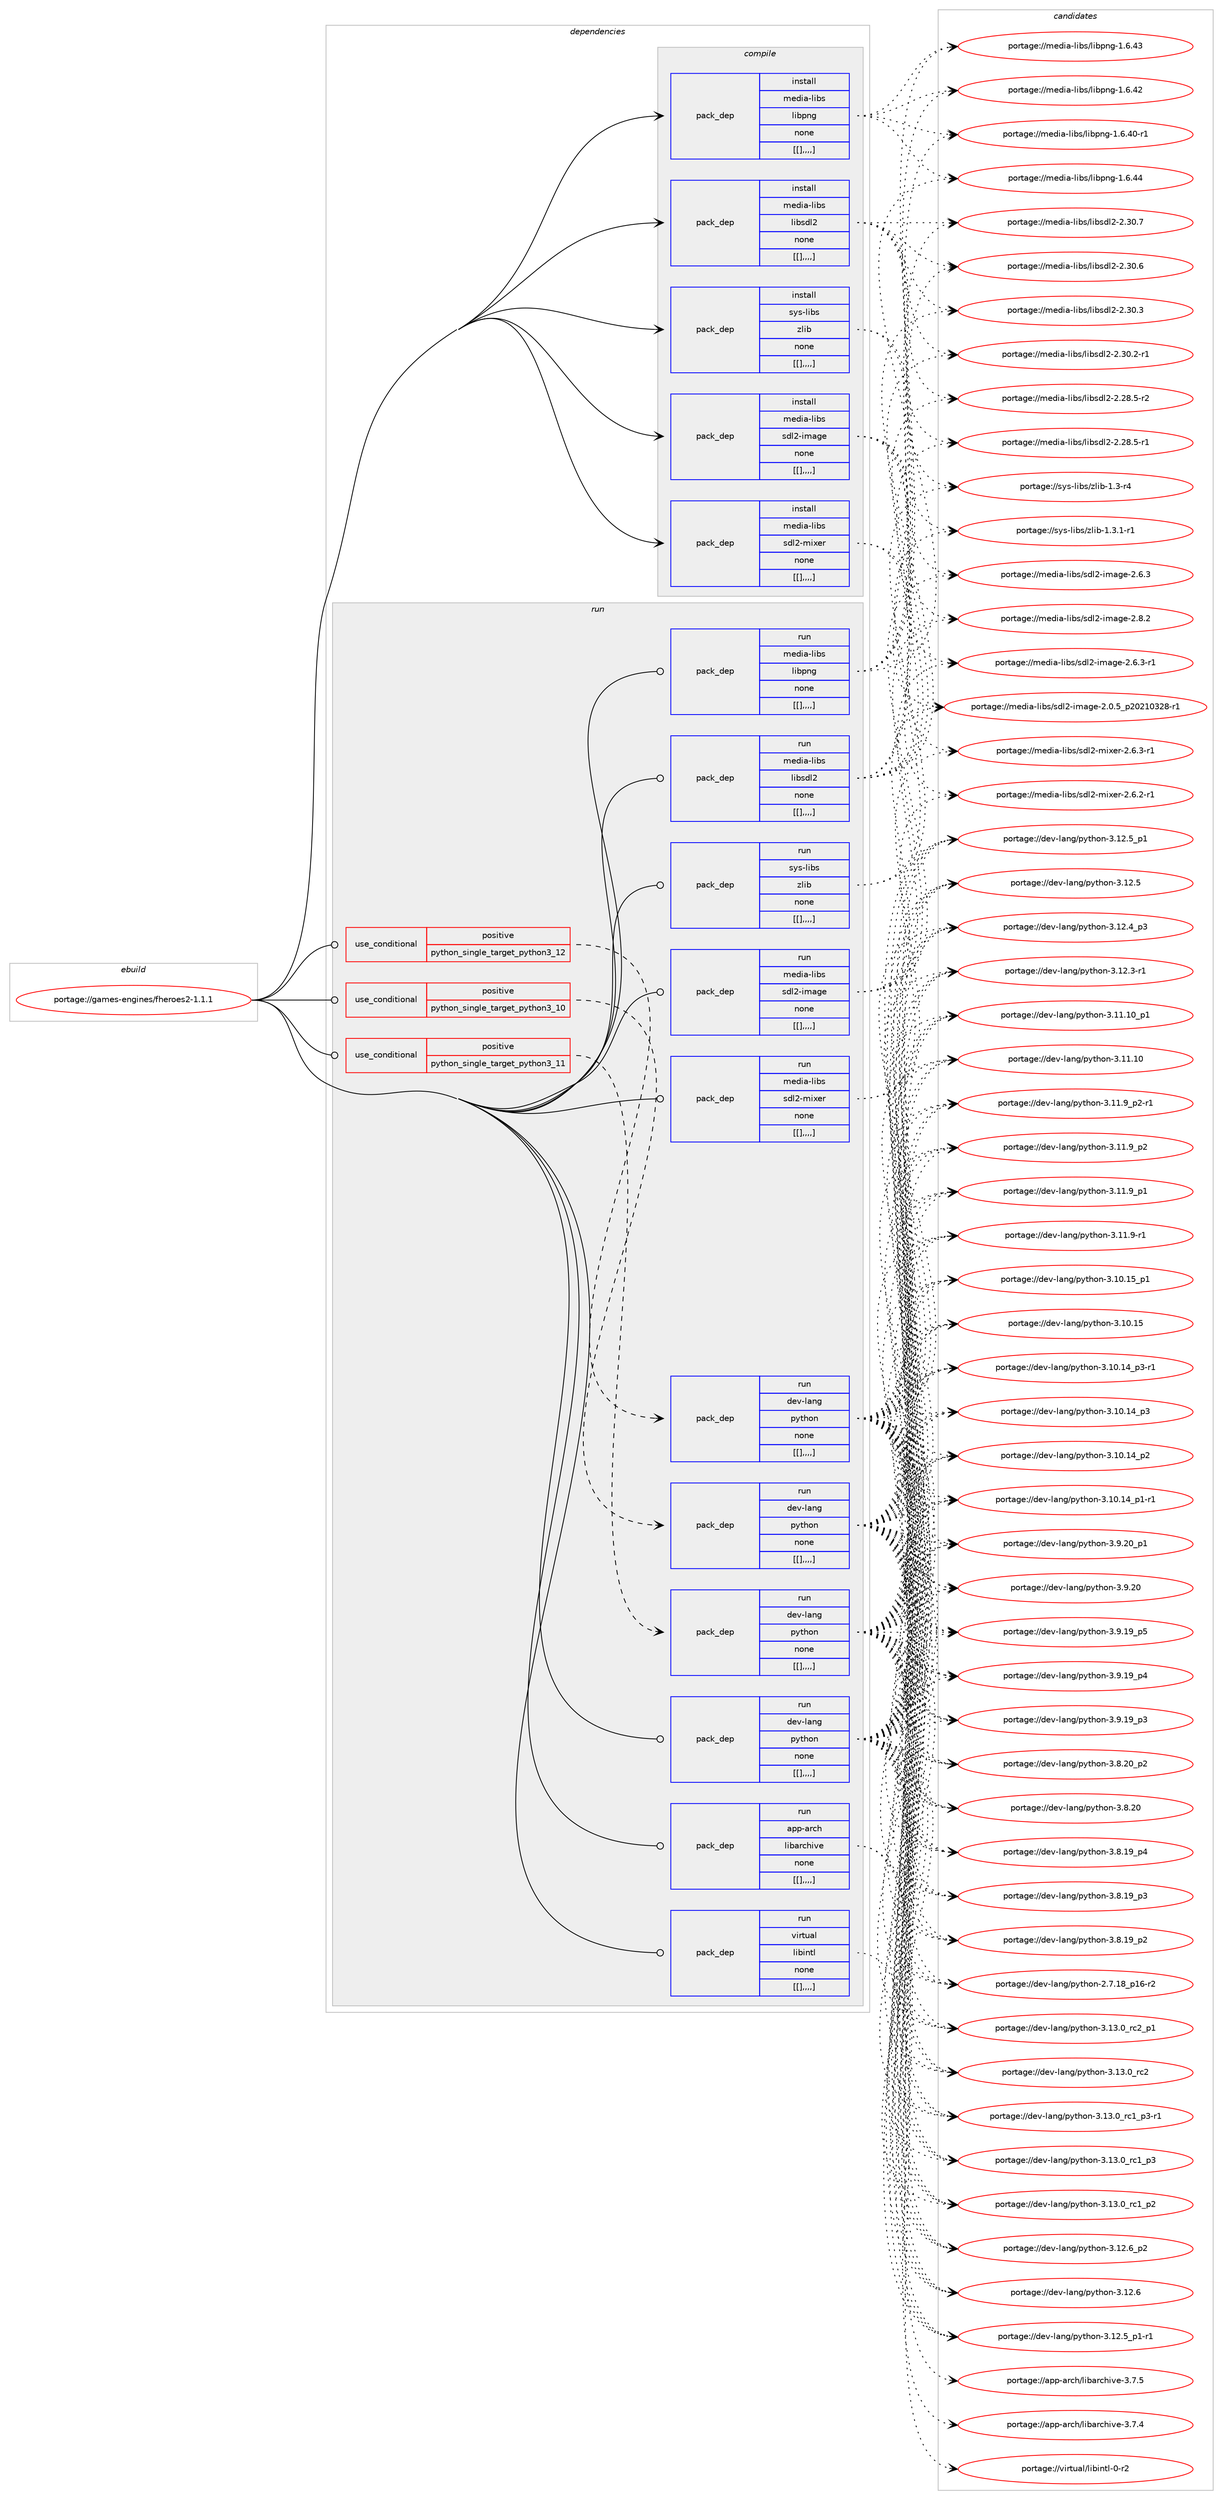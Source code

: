 digraph prolog {

# *************
# Graph options
# *************

newrank=true;
concentrate=true;
compound=true;
graph [rankdir=LR,fontname=Helvetica,fontsize=10,ranksep=1.5];#, ranksep=2.5, nodesep=0.2];
edge  [arrowhead=vee];
node  [fontname=Helvetica,fontsize=10];

# **********
# The ebuild
# **********

subgraph cluster_leftcol {
color=gray;
label=<<i>ebuild</i>>;
id [label="portage://games-engines/fheroes2-1.1.1", color=red, width=4, href="../games-engines/fheroes2-1.1.1.svg"];
}

# ****************
# The dependencies
# ****************

subgraph cluster_midcol {
color=gray;
label=<<i>dependencies</i>>;
subgraph cluster_compile {
fillcolor="#eeeeee";
style=filled;
label=<<i>compile</i>>;
subgraph pack165795 {
dependency233403 [label=<<TABLE BORDER="0" CELLBORDER="1" CELLSPACING="0" CELLPADDING="4" WIDTH="220"><TR><TD ROWSPAN="6" CELLPADDING="30">pack_dep</TD></TR><TR><TD WIDTH="110">install</TD></TR><TR><TD>media-libs</TD></TR><TR><TD>libpng</TD></TR><TR><TD>none</TD></TR><TR><TD>[[],,,,]</TD></TR></TABLE>>, shape=none, color=blue];
}
id:e -> dependency233403:w [weight=20,style="solid",arrowhead="vee"];
subgraph pack165796 {
dependency233404 [label=<<TABLE BORDER="0" CELLBORDER="1" CELLSPACING="0" CELLPADDING="4" WIDTH="220"><TR><TD ROWSPAN="6" CELLPADDING="30">pack_dep</TD></TR><TR><TD WIDTH="110">install</TD></TR><TR><TD>media-libs</TD></TR><TR><TD>libsdl2</TD></TR><TR><TD>none</TD></TR><TR><TD>[[],,,,]</TD></TR></TABLE>>, shape=none, color=blue];
}
id:e -> dependency233404:w [weight=20,style="solid",arrowhead="vee"];
subgraph pack165797 {
dependency233405 [label=<<TABLE BORDER="0" CELLBORDER="1" CELLSPACING="0" CELLPADDING="4" WIDTH="220"><TR><TD ROWSPAN="6" CELLPADDING="30">pack_dep</TD></TR><TR><TD WIDTH="110">install</TD></TR><TR><TD>media-libs</TD></TR><TR><TD>sdl2-image</TD></TR><TR><TD>none</TD></TR><TR><TD>[[],,,,]</TD></TR></TABLE>>, shape=none, color=blue];
}
id:e -> dependency233405:w [weight=20,style="solid",arrowhead="vee"];
subgraph pack165798 {
dependency233406 [label=<<TABLE BORDER="0" CELLBORDER="1" CELLSPACING="0" CELLPADDING="4" WIDTH="220"><TR><TD ROWSPAN="6" CELLPADDING="30">pack_dep</TD></TR><TR><TD WIDTH="110">install</TD></TR><TR><TD>media-libs</TD></TR><TR><TD>sdl2-mixer</TD></TR><TR><TD>none</TD></TR><TR><TD>[[],,,,]</TD></TR></TABLE>>, shape=none, color=blue];
}
id:e -> dependency233406:w [weight=20,style="solid",arrowhead="vee"];
subgraph pack165799 {
dependency233407 [label=<<TABLE BORDER="0" CELLBORDER="1" CELLSPACING="0" CELLPADDING="4" WIDTH="220"><TR><TD ROWSPAN="6" CELLPADDING="30">pack_dep</TD></TR><TR><TD WIDTH="110">install</TD></TR><TR><TD>sys-libs</TD></TR><TR><TD>zlib</TD></TR><TR><TD>none</TD></TR><TR><TD>[[],,,,]</TD></TR></TABLE>>, shape=none, color=blue];
}
id:e -> dependency233407:w [weight=20,style="solid",arrowhead="vee"];
}
subgraph cluster_compileandrun {
fillcolor="#eeeeee";
style=filled;
label=<<i>compile and run</i>>;
}
subgraph cluster_run {
fillcolor="#eeeeee";
style=filled;
label=<<i>run</i>>;
subgraph cond66120 {
dependency233408 [label=<<TABLE BORDER="0" CELLBORDER="1" CELLSPACING="0" CELLPADDING="4"><TR><TD ROWSPAN="3" CELLPADDING="10">use_conditional</TD></TR><TR><TD>positive</TD></TR><TR><TD>python_single_target_python3_10</TD></TR></TABLE>>, shape=none, color=red];
subgraph pack165800 {
dependency233409 [label=<<TABLE BORDER="0" CELLBORDER="1" CELLSPACING="0" CELLPADDING="4" WIDTH="220"><TR><TD ROWSPAN="6" CELLPADDING="30">pack_dep</TD></TR><TR><TD WIDTH="110">run</TD></TR><TR><TD>dev-lang</TD></TR><TR><TD>python</TD></TR><TR><TD>none</TD></TR><TR><TD>[[],,,,]</TD></TR></TABLE>>, shape=none, color=blue];
}
dependency233408:e -> dependency233409:w [weight=20,style="dashed",arrowhead="vee"];
}
id:e -> dependency233408:w [weight=20,style="solid",arrowhead="odot"];
subgraph cond66121 {
dependency233410 [label=<<TABLE BORDER="0" CELLBORDER="1" CELLSPACING="0" CELLPADDING="4"><TR><TD ROWSPAN="3" CELLPADDING="10">use_conditional</TD></TR><TR><TD>positive</TD></TR><TR><TD>python_single_target_python3_11</TD></TR></TABLE>>, shape=none, color=red];
subgraph pack165801 {
dependency233411 [label=<<TABLE BORDER="0" CELLBORDER="1" CELLSPACING="0" CELLPADDING="4" WIDTH="220"><TR><TD ROWSPAN="6" CELLPADDING="30">pack_dep</TD></TR><TR><TD WIDTH="110">run</TD></TR><TR><TD>dev-lang</TD></TR><TR><TD>python</TD></TR><TR><TD>none</TD></TR><TR><TD>[[],,,,]</TD></TR></TABLE>>, shape=none, color=blue];
}
dependency233410:e -> dependency233411:w [weight=20,style="dashed",arrowhead="vee"];
}
id:e -> dependency233410:w [weight=20,style="solid",arrowhead="odot"];
subgraph cond66122 {
dependency233412 [label=<<TABLE BORDER="0" CELLBORDER="1" CELLSPACING="0" CELLPADDING="4"><TR><TD ROWSPAN="3" CELLPADDING="10">use_conditional</TD></TR><TR><TD>positive</TD></TR><TR><TD>python_single_target_python3_12</TD></TR></TABLE>>, shape=none, color=red];
subgraph pack165802 {
dependency233413 [label=<<TABLE BORDER="0" CELLBORDER="1" CELLSPACING="0" CELLPADDING="4" WIDTH="220"><TR><TD ROWSPAN="6" CELLPADDING="30">pack_dep</TD></TR><TR><TD WIDTH="110">run</TD></TR><TR><TD>dev-lang</TD></TR><TR><TD>python</TD></TR><TR><TD>none</TD></TR><TR><TD>[[],,,,]</TD></TR></TABLE>>, shape=none, color=blue];
}
dependency233412:e -> dependency233413:w [weight=20,style="dashed",arrowhead="vee"];
}
id:e -> dependency233412:w [weight=20,style="solid",arrowhead="odot"];
subgraph pack165803 {
dependency233414 [label=<<TABLE BORDER="0" CELLBORDER="1" CELLSPACING="0" CELLPADDING="4" WIDTH="220"><TR><TD ROWSPAN="6" CELLPADDING="30">pack_dep</TD></TR><TR><TD WIDTH="110">run</TD></TR><TR><TD>app-arch</TD></TR><TR><TD>libarchive</TD></TR><TR><TD>none</TD></TR><TR><TD>[[],,,,]</TD></TR></TABLE>>, shape=none, color=blue];
}
id:e -> dependency233414:w [weight=20,style="solid",arrowhead="odot"];
subgraph pack165804 {
dependency233415 [label=<<TABLE BORDER="0" CELLBORDER="1" CELLSPACING="0" CELLPADDING="4" WIDTH="220"><TR><TD ROWSPAN="6" CELLPADDING="30">pack_dep</TD></TR><TR><TD WIDTH="110">run</TD></TR><TR><TD>dev-lang</TD></TR><TR><TD>python</TD></TR><TR><TD>none</TD></TR><TR><TD>[[],,,,]</TD></TR></TABLE>>, shape=none, color=blue];
}
id:e -> dependency233415:w [weight=20,style="solid",arrowhead="odot"];
subgraph pack165805 {
dependency233416 [label=<<TABLE BORDER="0" CELLBORDER="1" CELLSPACING="0" CELLPADDING="4" WIDTH="220"><TR><TD ROWSPAN="6" CELLPADDING="30">pack_dep</TD></TR><TR><TD WIDTH="110">run</TD></TR><TR><TD>media-libs</TD></TR><TR><TD>libpng</TD></TR><TR><TD>none</TD></TR><TR><TD>[[],,,,]</TD></TR></TABLE>>, shape=none, color=blue];
}
id:e -> dependency233416:w [weight=20,style="solid",arrowhead="odot"];
subgraph pack165806 {
dependency233417 [label=<<TABLE BORDER="0" CELLBORDER="1" CELLSPACING="0" CELLPADDING="4" WIDTH="220"><TR><TD ROWSPAN="6" CELLPADDING="30">pack_dep</TD></TR><TR><TD WIDTH="110">run</TD></TR><TR><TD>media-libs</TD></TR><TR><TD>libsdl2</TD></TR><TR><TD>none</TD></TR><TR><TD>[[],,,,]</TD></TR></TABLE>>, shape=none, color=blue];
}
id:e -> dependency233417:w [weight=20,style="solid",arrowhead="odot"];
subgraph pack165807 {
dependency233418 [label=<<TABLE BORDER="0" CELLBORDER="1" CELLSPACING="0" CELLPADDING="4" WIDTH="220"><TR><TD ROWSPAN="6" CELLPADDING="30">pack_dep</TD></TR><TR><TD WIDTH="110">run</TD></TR><TR><TD>media-libs</TD></TR><TR><TD>sdl2-image</TD></TR><TR><TD>none</TD></TR><TR><TD>[[],,,,]</TD></TR></TABLE>>, shape=none, color=blue];
}
id:e -> dependency233418:w [weight=20,style="solid",arrowhead="odot"];
subgraph pack165808 {
dependency233419 [label=<<TABLE BORDER="0" CELLBORDER="1" CELLSPACING="0" CELLPADDING="4" WIDTH="220"><TR><TD ROWSPAN="6" CELLPADDING="30">pack_dep</TD></TR><TR><TD WIDTH="110">run</TD></TR><TR><TD>media-libs</TD></TR><TR><TD>sdl2-mixer</TD></TR><TR><TD>none</TD></TR><TR><TD>[[],,,,]</TD></TR></TABLE>>, shape=none, color=blue];
}
id:e -> dependency233419:w [weight=20,style="solid",arrowhead="odot"];
subgraph pack165809 {
dependency233420 [label=<<TABLE BORDER="0" CELLBORDER="1" CELLSPACING="0" CELLPADDING="4" WIDTH="220"><TR><TD ROWSPAN="6" CELLPADDING="30">pack_dep</TD></TR><TR><TD WIDTH="110">run</TD></TR><TR><TD>sys-libs</TD></TR><TR><TD>zlib</TD></TR><TR><TD>none</TD></TR><TR><TD>[[],,,,]</TD></TR></TABLE>>, shape=none, color=blue];
}
id:e -> dependency233420:w [weight=20,style="solid",arrowhead="odot"];
subgraph pack165810 {
dependency233421 [label=<<TABLE BORDER="0" CELLBORDER="1" CELLSPACING="0" CELLPADDING="4" WIDTH="220"><TR><TD ROWSPAN="6" CELLPADDING="30">pack_dep</TD></TR><TR><TD WIDTH="110">run</TD></TR><TR><TD>virtual</TD></TR><TR><TD>libintl</TD></TR><TR><TD>none</TD></TR><TR><TD>[[],,,,]</TD></TR></TABLE>>, shape=none, color=blue];
}
id:e -> dependency233421:w [weight=20,style="solid",arrowhead="odot"];
}
}

# **************
# The candidates
# **************

subgraph cluster_choices {
rank=same;
color=gray;
label=<<i>candidates</i>>;

subgraph choice165795 {
color=black;
nodesep=1;
choice109101100105974510810598115471081059811211010345494654465252 [label="portage://media-libs/libpng-1.6.44", color=red, width=4,href="../media-libs/libpng-1.6.44.svg"];
choice109101100105974510810598115471081059811211010345494654465251 [label="portage://media-libs/libpng-1.6.43", color=red, width=4,href="../media-libs/libpng-1.6.43.svg"];
choice109101100105974510810598115471081059811211010345494654465250 [label="portage://media-libs/libpng-1.6.42", color=red, width=4,href="../media-libs/libpng-1.6.42.svg"];
choice1091011001059745108105981154710810598112110103454946544652484511449 [label="portage://media-libs/libpng-1.6.40-r1", color=red, width=4,href="../media-libs/libpng-1.6.40-r1.svg"];
dependency233403:e -> choice109101100105974510810598115471081059811211010345494654465252:w [style=dotted,weight="100"];
dependency233403:e -> choice109101100105974510810598115471081059811211010345494654465251:w [style=dotted,weight="100"];
dependency233403:e -> choice109101100105974510810598115471081059811211010345494654465250:w [style=dotted,weight="100"];
dependency233403:e -> choice1091011001059745108105981154710810598112110103454946544652484511449:w [style=dotted,weight="100"];
}
subgraph choice165796 {
color=black;
nodesep=1;
choice10910110010597451081059811547108105981151001085045504651484655 [label="portage://media-libs/libsdl2-2.30.7", color=red, width=4,href="../media-libs/libsdl2-2.30.7.svg"];
choice10910110010597451081059811547108105981151001085045504651484654 [label="portage://media-libs/libsdl2-2.30.6", color=red, width=4,href="../media-libs/libsdl2-2.30.6.svg"];
choice10910110010597451081059811547108105981151001085045504651484651 [label="portage://media-libs/libsdl2-2.30.3", color=red, width=4,href="../media-libs/libsdl2-2.30.3.svg"];
choice109101100105974510810598115471081059811510010850455046514846504511449 [label="portage://media-libs/libsdl2-2.30.2-r1", color=red, width=4,href="../media-libs/libsdl2-2.30.2-r1.svg"];
choice109101100105974510810598115471081059811510010850455046505646534511450 [label="portage://media-libs/libsdl2-2.28.5-r2", color=red, width=4,href="../media-libs/libsdl2-2.28.5-r2.svg"];
choice109101100105974510810598115471081059811510010850455046505646534511449 [label="portage://media-libs/libsdl2-2.28.5-r1", color=red, width=4,href="../media-libs/libsdl2-2.28.5-r1.svg"];
dependency233404:e -> choice10910110010597451081059811547108105981151001085045504651484655:w [style=dotted,weight="100"];
dependency233404:e -> choice10910110010597451081059811547108105981151001085045504651484654:w [style=dotted,weight="100"];
dependency233404:e -> choice10910110010597451081059811547108105981151001085045504651484651:w [style=dotted,weight="100"];
dependency233404:e -> choice109101100105974510810598115471081059811510010850455046514846504511449:w [style=dotted,weight="100"];
dependency233404:e -> choice109101100105974510810598115471081059811510010850455046505646534511450:w [style=dotted,weight="100"];
dependency233404:e -> choice109101100105974510810598115471081059811510010850455046505646534511449:w [style=dotted,weight="100"];
}
subgraph choice165797 {
color=black;
nodesep=1;
choice10910110010597451081059811547115100108504510510997103101455046564650 [label="portage://media-libs/sdl2-image-2.8.2", color=red, width=4,href="../media-libs/sdl2-image-2.8.2.svg"];
choice109101100105974510810598115471151001085045105109971031014550465446514511449 [label="portage://media-libs/sdl2-image-2.6.3-r1", color=red, width=4,href="../media-libs/sdl2-image-2.6.3-r1.svg"];
choice10910110010597451081059811547115100108504510510997103101455046544651 [label="portage://media-libs/sdl2-image-2.6.3", color=red, width=4,href="../media-libs/sdl2-image-2.6.3.svg"];
choice109101100105974510810598115471151001085045105109971031014550464846539511250485049485150564511449 [label="portage://media-libs/sdl2-image-2.0.5_p20210328-r1", color=red, width=4,href="../media-libs/sdl2-image-2.0.5_p20210328-r1.svg"];
dependency233405:e -> choice10910110010597451081059811547115100108504510510997103101455046564650:w [style=dotted,weight="100"];
dependency233405:e -> choice109101100105974510810598115471151001085045105109971031014550465446514511449:w [style=dotted,weight="100"];
dependency233405:e -> choice10910110010597451081059811547115100108504510510997103101455046544651:w [style=dotted,weight="100"];
dependency233405:e -> choice109101100105974510810598115471151001085045105109971031014550464846539511250485049485150564511449:w [style=dotted,weight="100"];
}
subgraph choice165798 {
color=black;
nodesep=1;
choice1091011001059745108105981154711510010850451091051201011144550465446514511449 [label="portage://media-libs/sdl2-mixer-2.6.3-r1", color=red, width=4,href="../media-libs/sdl2-mixer-2.6.3-r1.svg"];
choice1091011001059745108105981154711510010850451091051201011144550465446504511449 [label="portage://media-libs/sdl2-mixer-2.6.2-r1", color=red, width=4,href="../media-libs/sdl2-mixer-2.6.2-r1.svg"];
dependency233406:e -> choice1091011001059745108105981154711510010850451091051201011144550465446514511449:w [style=dotted,weight="100"];
dependency233406:e -> choice1091011001059745108105981154711510010850451091051201011144550465446504511449:w [style=dotted,weight="100"];
}
subgraph choice165799 {
color=black;
nodesep=1;
choice115121115451081059811547122108105984549465146494511449 [label="portage://sys-libs/zlib-1.3.1-r1", color=red, width=4,href="../sys-libs/zlib-1.3.1-r1.svg"];
choice11512111545108105981154712210810598454946514511452 [label="portage://sys-libs/zlib-1.3-r4", color=red, width=4,href="../sys-libs/zlib-1.3-r4.svg"];
dependency233407:e -> choice115121115451081059811547122108105984549465146494511449:w [style=dotted,weight="100"];
dependency233407:e -> choice11512111545108105981154712210810598454946514511452:w [style=dotted,weight="100"];
}
subgraph choice165800 {
color=black;
nodesep=1;
choice100101118451089711010347112121116104111110455146495146489511499509511249 [label="portage://dev-lang/python-3.13.0_rc2_p1", color=red, width=4,href="../dev-lang/python-3.13.0_rc2_p1.svg"];
choice10010111845108971101034711212111610411111045514649514648951149950 [label="portage://dev-lang/python-3.13.0_rc2", color=red, width=4,href="../dev-lang/python-3.13.0_rc2.svg"];
choice1001011184510897110103471121211161041111104551464951464895114994995112514511449 [label="portage://dev-lang/python-3.13.0_rc1_p3-r1", color=red, width=4,href="../dev-lang/python-3.13.0_rc1_p3-r1.svg"];
choice100101118451089711010347112121116104111110455146495146489511499499511251 [label="portage://dev-lang/python-3.13.0_rc1_p3", color=red, width=4,href="../dev-lang/python-3.13.0_rc1_p3.svg"];
choice100101118451089711010347112121116104111110455146495146489511499499511250 [label="portage://dev-lang/python-3.13.0_rc1_p2", color=red, width=4,href="../dev-lang/python-3.13.0_rc1_p2.svg"];
choice100101118451089711010347112121116104111110455146495046549511250 [label="portage://dev-lang/python-3.12.6_p2", color=red, width=4,href="../dev-lang/python-3.12.6_p2.svg"];
choice10010111845108971101034711212111610411111045514649504654 [label="portage://dev-lang/python-3.12.6", color=red, width=4,href="../dev-lang/python-3.12.6.svg"];
choice1001011184510897110103471121211161041111104551464950465395112494511449 [label="portage://dev-lang/python-3.12.5_p1-r1", color=red, width=4,href="../dev-lang/python-3.12.5_p1-r1.svg"];
choice100101118451089711010347112121116104111110455146495046539511249 [label="portage://dev-lang/python-3.12.5_p1", color=red, width=4,href="../dev-lang/python-3.12.5_p1.svg"];
choice10010111845108971101034711212111610411111045514649504653 [label="portage://dev-lang/python-3.12.5", color=red, width=4,href="../dev-lang/python-3.12.5.svg"];
choice100101118451089711010347112121116104111110455146495046529511251 [label="portage://dev-lang/python-3.12.4_p3", color=red, width=4,href="../dev-lang/python-3.12.4_p3.svg"];
choice100101118451089711010347112121116104111110455146495046514511449 [label="portage://dev-lang/python-3.12.3-r1", color=red, width=4,href="../dev-lang/python-3.12.3-r1.svg"];
choice10010111845108971101034711212111610411111045514649494649489511249 [label="portage://dev-lang/python-3.11.10_p1", color=red, width=4,href="../dev-lang/python-3.11.10_p1.svg"];
choice1001011184510897110103471121211161041111104551464949464948 [label="portage://dev-lang/python-3.11.10", color=red, width=4,href="../dev-lang/python-3.11.10.svg"];
choice1001011184510897110103471121211161041111104551464949465795112504511449 [label="portage://dev-lang/python-3.11.9_p2-r1", color=red, width=4,href="../dev-lang/python-3.11.9_p2-r1.svg"];
choice100101118451089711010347112121116104111110455146494946579511250 [label="portage://dev-lang/python-3.11.9_p2", color=red, width=4,href="../dev-lang/python-3.11.9_p2.svg"];
choice100101118451089711010347112121116104111110455146494946579511249 [label="portage://dev-lang/python-3.11.9_p1", color=red, width=4,href="../dev-lang/python-3.11.9_p1.svg"];
choice100101118451089711010347112121116104111110455146494946574511449 [label="portage://dev-lang/python-3.11.9-r1", color=red, width=4,href="../dev-lang/python-3.11.9-r1.svg"];
choice10010111845108971101034711212111610411111045514649484649539511249 [label="portage://dev-lang/python-3.10.15_p1", color=red, width=4,href="../dev-lang/python-3.10.15_p1.svg"];
choice1001011184510897110103471121211161041111104551464948464953 [label="portage://dev-lang/python-3.10.15", color=red, width=4,href="../dev-lang/python-3.10.15.svg"];
choice100101118451089711010347112121116104111110455146494846495295112514511449 [label="portage://dev-lang/python-3.10.14_p3-r1", color=red, width=4,href="../dev-lang/python-3.10.14_p3-r1.svg"];
choice10010111845108971101034711212111610411111045514649484649529511251 [label="portage://dev-lang/python-3.10.14_p3", color=red, width=4,href="../dev-lang/python-3.10.14_p3.svg"];
choice10010111845108971101034711212111610411111045514649484649529511250 [label="portage://dev-lang/python-3.10.14_p2", color=red, width=4,href="../dev-lang/python-3.10.14_p2.svg"];
choice100101118451089711010347112121116104111110455146494846495295112494511449 [label="portage://dev-lang/python-3.10.14_p1-r1", color=red, width=4,href="../dev-lang/python-3.10.14_p1-r1.svg"];
choice100101118451089711010347112121116104111110455146574650489511249 [label="portage://dev-lang/python-3.9.20_p1", color=red, width=4,href="../dev-lang/python-3.9.20_p1.svg"];
choice10010111845108971101034711212111610411111045514657465048 [label="portage://dev-lang/python-3.9.20", color=red, width=4,href="../dev-lang/python-3.9.20.svg"];
choice100101118451089711010347112121116104111110455146574649579511253 [label="portage://dev-lang/python-3.9.19_p5", color=red, width=4,href="../dev-lang/python-3.9.19_p5.svg"];
choice100101118451089711010347112121116104111110455146574649579511252 [label="portage://dev-lang/python-3.9.19_p4", color=red, width=4,href="../dev-lang/python-3.9.19_p4.svg"];
choice100101118451089711010347112121116104111110455146574649579511251 [label="portage://dev-lang/python-3.9.19_p3", color=red, width=4,href="../dev-lang/python-3.9.19_p3.svg"];
choice100101118451089711010347112121116104111110455146564650489511250 [label="portage://dev-lang/python-3.8.20_p2", color=red, width=4,href="../dev-lang/python-3.8.20_p2.svg"];
choice10010111845108971101034711212111610411111045514656465048 [label="portage://dev-lang/python-3.8.20", color=red, width=4,href="../dev-lang/python-3.8.20.svg"];
choice100101118451089711010347112121116104111110455146564649579511252 [label="portage://dev-lang/python-3.8.19_p4", color=red, width=4,href="../dev-lang/python-3.8.19_p4.svg"];
choice100101118451089711010347112121116104111110455146564649579511251 [label="portage://dev-lang/python-3.8.19_p3", color=red, width=4,href="../dev-lang/python-3.8.19_p3.svg"];
choice100101118451089711010347112121116104111110455146564649579511250 [label="portage://dev-lang/python-3.8.19_p2", color=red, width=4,href="../dev-lang/python-3.8.19_p2.svg"];
choice100101118451089711010347112121116104111110455046554649569511249544511450 [label="portage://dev-lang/python-2.7.18_p16-r2", color=red, width=4,href="../dev-lang/python-2.7.18_p16-r2.svg"];
dependency233409:e -> choice100101118451089711010347112121116104111110455146495146489511499509511249:w [style=dotted,weight="100"];
dependency233409:e -> choice10010111845108971101034711212111610411111045514649514648951149950:w [style=dotted,weight="100"];
dependency233409:e -> choice1001011184510897110103471121211161041111104551464951464895114994995112514511449:w [style=dotted,weight="100"];
dependency233409:e -> choice100101118451089711010347112121116104111110455146495146489511499499511251:w [style=dotted,weight="100"];
dependency233409:e -> choice100101118451089711010347112121116104111110455146495146489511499499511250:w [style=dotted,weight="100"];
dependency233409:e -> choice100101118451089711010347112121116104111110455146495046549511250:w [style=dotted,weight="100"];
dependency233409:e -> choice10010111845108971101034711212111610411111045514649504654:w [style=dotted,weight="100"];
dependency233409:e -> choice1001011184510897110103471121211161041111104551464950465395112494511449:w [style=dotted,weight="100"];
dependency233409:e -> choice100101118451089711010347112121116104111110455146495046539511249:w [style=dotted,weight="100"];
dependency233409:e -> choice10010111845108971101034711212111610411111045514649504653:w [style=dotted,weight="100"];
dependency233409:e -> choice100101118451089711010347112121116104111110455146495046529511251:w [style=dotted,weight="100"];
dependency233409:e -> choice100101118451089711010347112121116104111110455146495046514511449:w [style=dotted,weight="100"];
dependency233409:e -> choice10010111845108971101034711212111610411111045514649494649489511249:w [style=dotted,weight="100"];
dependency233409:e -> choice1001011184510897110103471121211161041111104551464949464948:w [style=dotted,weight="100"];
dependency233409:e -> choice1001011184510897110103471121211161041111104551464949465795112504511449:w [style=dotted,weight="100"];
dependency233409:e -> choice100101118451089711010347112121116104111110455146494946579511250:w [style=dotted,weight="100"];
dependency233409:e -> choice100101118451089711010347112121116104111110455146494946579511249:w [style=dotted,weight="100"];
dependency233409:e -> choice100101118451089711010347112121116104111110455146494946574511449:w [style=dotted,weight="100"];
dependency233409:e -> choice10010111845108971101034711212111610411111045514649484649539511249:w [style=dotted,weight="100"];
dependency233409:e -> choice1001011184510897110103471121211161041111104551464948464953:w [style=dotted,weight="100"];
dependency233409:e -> choice100101118451089711010347112121116104111110455146494846495295112514511449:w [style=dotted,weight="100"];
dependency233409:e -> choice10010111845108971101034711212111610411111045514649484649529511251:w [style=dotted,weight="100"];
dependency233409:e -> choice10010111845108971101034711212111610411111045514649484649529511250:w [style=dotted,weight="100"];
dependency233409:e -> choice100101118451089711010347112121116104111110455146494846495295112494511449:w [style=dotted,weight="100"];
dependency233409:e -> choice100101118451089711010347112121116104111110455146574650489511249:w [style=dotted,weight="100"];
dependency233409:e -> choice10010111845108971101034711212111610411111045514657465048:w [style=dotted,weight="100"];
dependency233409:e -> choice100101118451089711010347112121116104111110455146574649579511253:w [style=dotted,weight="100"];
dependency233409:e -> choice100101118451089711010347112121116104111110455146574649579511252:w [style=dotted,weight="100"];
dependency233409:e -> choice100101118451089711010347112121116104111110455146574649579511251:w [style=dotted,weight="100"];
dependency233409:e -> choice100101118451089711010347112121116104111110455146564650489511250:w [style=dotted,weight="100"];
dependency233409:e -> choice10010111845108971101034711212111610411111045514656465048:w [style=dotted,weight="100"];
dependency233409:e -> choice100101118451089711010347112121116104111110455146564649579511252:w [style=dotted,weight="100"];
dependency233409:e -> choice100101118451089711010347112121116104111110455146564649579511251:w [style=dotted,weight="100"];
dependency233409:e -> choice100101118451089711010347112121116104111110455146564649579511250:w [style=dotted,weight="100"];
dependency233409:e -> choice100101118451089711010347112121116104111110455046554649569511249544511450:w [style=dotted,weight="100"];
}
subgraph choice165801 {
color=black;
nodesep=1;
choice100101118451089711010347112121116104111110455146495146489511499509511249 [label="portage://dev-lang/python-3.13.0_rc2_p1", color=red, width=4,href="../dev-lang/python-3.13.0_rc2_p1.svg"];
choice10010111845108971101034711212111610411111045514649514648951149950 [label="portage://dev-lang/python-3.13.0_rc2", color=red, width=4,href="../dev-lang/python-3.13.0_rc2.svg"];
choice1001011184510897110103471121211161041111104551464951464895114994995112514511449 [label="portage://dev-lang/python-3.13.0_rc1_p3-r1", color=red, width=4,href="../dev-lang/python-3.13.0_rc1_p3-r1.svg"];
choice100101118451089711010347112121116104111110455146495146489511499499511251 [label="portage://dev-lang/python-3.13.0_rc1_p3", color=red, width=4,href="../dev-lang/python-3.13.0_rc1_p3.svg"];
choice100101118451089711010347112121116104111110455146495146489511499499511250 [label="portage://dev-lang/python-3.13.0_rc1_p2", color=red, width=4,href="../dev-lang/python-3.13.0_rc1_p2.svg"];
choice100101118451089711010347112121116104111110455146495046549511250 [label="portage://dev-lang/python-3.12.6_p2", color=red, width=4,href="../dev-lang/python-3.12.6_p2.svg"];
choice10010111845108971101034711212111610411111045514649504654 [label="portage://dev-lang/python-3.12.6", color=red, width=4,href="../dev-lang/python-3.12.6.svg"];
choice1001011184510897110103471121211161041111104551464950465395112494511449 [label="portage://dev-lang/python-3.12.5_p1-r1", color=red, width=4,href="../dev-lang/python-3.12.5_p1-r1.svg"];
choice100101118451089711010347112121116104111110455146495046539511249 [label="portage://dev-lang/python-3.12.5_p1", color=red, width=4,href="../dev-lang/python-3.12.5_p1.svg"];
choice10010111845108971101034711212111610411111045514649504653 [label="portage://dev-lang/python-3.12.5", color=red, width=4,href="../dev-lang/python-3.12.5.svg"];
choice100101118451089711010347112121116104111110455146495046529511251 [label="portage://dev-lang/python-3.12.4_p3", color=red, width=4,href="../dev-lang/python-3.12.4_p3.svg"];
choice100101118451089711010347112121116104111110455146495046514511449 [label="portage://dev-lang/python-3.12.3-r1", color=red, width=4,href="../dev-lang/python-3.12.3-r1.svg"];
choice10010111845108971101034711212111610411111045514649494649489511249 [label="portage://dev-lang/python-3.11.10_p1", color=red, width=4,href="../dev-lang/python-3.11.10_p1.svg"];
choice1001011184510897110103471121211161041111104551464949464948 [label="portage://dev-lang/python-3.11.10", color=red, width=4,href="../dev-lang/python-3.11.10.svg"];
choice1001011184510897110103471121211161041111104551464949465795112504511449 [label="portage://dev-lang/python-3.11.9_p2-r1", color=red, width=4,href="../dev-lang/python-3.11.9_p2-r1.svg"];
choice100101118451089711010347112121116104111110455146494946579511250 [label="portage://dev-lang/python-3.11.9_p2", color=red, width=4,href="../dev-lang/python-3.11.9_p2.svg"];
choice100101118451089711010347112121116104111110455146494946579511249 [label="portage://dev-lang/python-3.11.9_p1", color=red, width=4,href="../dev-lang/python-3.11.9_p1.svg"];
choice100101118451089711010347112121116104111110455146494946574511449 [label="portage://dev-lang/python-3.11.9-r1", color=red, width=4,href="../dev-lang/python-3.11.9-r1.svg"];
choice10010111845108971101034711212111610411111045514649484649539511249 [label="portage://dev-lang/python-3.10.15_p1", color=red, width=4,href="../dev-lang/python-3.10.15_p1.svg"];
choice1001011184510897110103471121211161041111104551464948464953 [label="portage://dev-lang/python-3.10.15", color=red, width=4,href="../dev-lang/python-3.10.15.svg"];
choice100101118451089711010347112121116104111110455146494846495295112514511449 [label="portage://dev-lang/python-3.10.14_p3-r1", color=red, width=4,href="../dev-lang/python-3.10.14_p3-r1.svg"];
choice10010111845108971101034711212111610411111045514649484649529511251 [label="portage://dev-lang/python-3.10.14_p3", color=red, width=4,href="../dev-lang/python-3.10.14_p3.svg"];
choice10010111845108971101034711212111610411111045514649484649529511250 [label="portage://dev-lang/python-3.10.14_p2", color=red, width=4,href="../dev-lang/python-3.10.14_p2.svg"];
choice100101118451089711010347112121116104111110455146494846495295112494511449 [label="portage://dev-lang/python-3.10.14_p1-r1", color=red, width=4,href="../dev-lang/python-3.10.14_p1-r1.svg"];
choice100101118451089711010347112121116104111110455146574650489511249 [label="portage://dev-lang/python-3.9.20_p1", color=red, width=4,href="../dev-lang/python-3.9.20_p1.svg"];
choice10010111845108971101034711212111610411111045514657465048 [label="portage://dev-lang/python-3.9.20", color=red, width=4,href="../dev-lang/python-3.9.20.svg"];
choice100101118451089711010347112121116104111110455146574649579511253 [label="portage://dev-lang/python-3.9.19_p5", color=red, width=4,href="../dev-lang/python-3.9.19_p5.svg"];
choice100101118451089711010347112121116104111110455146574649579511252 [label="portage://dev-lang/python-3.9.19_p4", color=red, width=4,href="../dev-lang/python-3.9.19_p4.svg"];
choice100101118451089711010347112121116104111110455146574649579511251 [label="portage://dev-lang/python-3.9.19_p3", color=red, width=4,href="../dev-lang/python-3.9.19_p3.svg"];
choice100101118451089711010347112121116104111110455146564650489511250 [label="portage://dev-lang/python-3.8.20_p2", color=red, width=4,href="../dev-lang/python-3.8.20_p2.svg"];
choice10010111845108971101034711212111610411111045514656465048 [label="portage://dev-lang/python-3.8.20", color=red, width=4,href="../dev-lang/python-3.8.20.svg"];
choice100101118451089711010347112121116104111110455146564649579511252 [label="portage://dev-lang/python-3.8.19_p4", color=red, width=4,href="../dev-lang/python-3.8.19_p4.svg"];
choice100101118451089711010347112121116104111110455146564649579511251 [label="portage://dev-lang/python-3.8.19_p3", color=red, width=4,href="../dev-lang/python-3.8.19_p3.svg"];
choice100101118451089711010347112121116104111110455146564649579511250 [label="portage://dev-lang/python-3.8.19_p2", color=red, width=4,href="../dev-lang/python-3.8.19_p2.svg"];
choice100101118451089711010347112121116104111110455046554649569511249544511450 [label="portage://dev-lang/python-2.7.18_p16-r2", color=red, width=4,href="../dev-lang/python-2.7.18_p16-r2.svg"];
dependency233411:e -> choice100101118451089711010347112121116104111110455146495146489511499509511249:w [style=dotted,weight="100"];
dependency233411:e -> choice10010111845108971101034711212111610411111045514649514648951149950:w [style=dotted,weight="100"];
dependency233411:e -> choice1001011184510897110103471121211161041111104551464951464895114994995112514511449:w [style=dotted,weight="100"];
dependency233411:e -> choice100101118451089711010347112121116104111110455146495146489511499499511251:w [style=dotted,weight="100"];
dependency233411:e -> choice100101118451089711010347112121116104111110455146495146489511499499511250:w [style=dotted,weight="100"];
dependency233411:e -> choice100101118451089711010347112121116104111110455146495046549511250:w [style=dotted,weight="100"];
dependency233411:e -> choice10010111845108971101034711212111610411111045514649504654:w [style=dotted,weight="100"];
dependency233411:e -> choice1001011184510897110103471121211161041111104551464950465395112494511449:w [style=dotted,weight="100"];
dependency233411:e -> choice100101118451089711010347112121116104111110455146495046539511249:w [style=dotted,weight="100"];
dependency233411:e -> choice10010111845108971101034711212111610411111045514649504653:w [style=dotted,weight="100"];
dependency233411:e -> choice100101118451089711010347112121116104111110455146495046529511251:w [style=dotted,weight="100"];
dependency233411:e -> choice100101118451089711010347112121116104111110455146495046514511449:w [style=dotted,weight="100"];
dependency233411:e -> choice10010111845108971101034711212111610411111045514649494649489511249:w [style=dotted,weight="100"];
dependency233411:e -> choice1001011184510897110103471121211161041111104551464949464948:w [style=dotted,weight="100"];
dependency233411:e -> choice1001011184510897110103471121211161041111104551464949465795112504511449:w [style=dotted,weight="100"];
dependency233411:e -> choice100101118451089711010347112121116104111110455146494946579511250:w [style=dotted,weight="100"];
dependency233411:e -> choice100101118451089711010347112121116104111110455146494946579511249:w [style=dotted,weight="100"];
dependency233411:e -> choice100101118451089711010347112121116104111110455146494946574511449:w [style=dotted,weight="100"];
dependency233411:e -> choice10010111845108971101034711212111610411111045514649484649539511249:w [style=dotted,weight="100"];
dependency233411:e -> choice1001011184510897110103471121211161041111104551464948464953:w [style=dotted,weight="100"];
dependency233411:e -> choice100101118451089711010347112121116104111110455146494846495295112514511449:w [style=dotted,weight="100"];
dependency233411:e -> choice10010111845108971101034711212111610411111045514649484649529511251:w [style=dotted,weight="100"];
dependency233411:e -> choice10010111845108971101034711212111610411111045514649484649529511250:w [style=dotted,weight="100"];
dependency233411:e -> choice100101118451089711010347112121116104111110455146494846495295112494511449:w [style=dotted,weight="100"];
dependency233411:e -> choice100101118451089711010347112121116104111110455146574650489511249:w [style=dotted,weight="100"];
dependency233411:e -> choice10010111845108971101034711212111610411111045514657465048:w [style=dotted,weight="100"];
dependency233411:e -> choice100101118451089711010347112121116104111110455146574649579511253:w [style=dotted,weight="100"];
dependency233411:e -> choice100101118451089711010347112121116104111110455146574649579511252:w [style=dotted,weight="100"];
dependency233411:e -> choice100101118451089711010347112121116104111110455146574649579511251:w [style=dotted,weight="100"];
dependency233411:e -> choice100101118451089711010347112121116104111110455146564650489511250:w [style=dotted,weight="100"];
dependency233411:e -> choice10010111845108971101034711212111610411111045514656465048:w [style=dotted,weight="100"];
dependency233411:e -> choice100101118451089711010347112121116104111110455146564649579511252:w [style=dotted,weight="100"];
dependency233411:e -> choice100101118451089711010347112121116104111110455146564649579511251:w [style=dotted,weight="100"];
dependency233411:e -> choice100101118451089711010347112121116104111110455146564649579511250:w [style=dotted,weight="100"];
dependency233411:e -> choice100101118451089711010347112121116104111110455046554649569511249544511450:w [style=dotted,weight="100"];
}
subgraph choice165802 {
color=black;
nodesep=1;
choice100101118451089711010347112121116104111110455146495146489511499509511249 [label="portage://dev-lang/python-3.13.0_rc2_p1", color=red, width=4,href="../dev-lang/python-3.13.0_rc2_p1.svg"];
choice10010111845108971101034711212111610411111045514649514648951149950 [label="portage://dev-lang/python-3.13.0_rc2", color=red, width=4,href="../dev-lang/python-3.13.0_rc2.svg"];
choice1001011184510897110103471121211161041111104551464951464895114994995112514511449 [label="portage://dev-lang/python-3.13.0_rc1_p3-r1", color=red, width=4,href="../dev-lang/python-3.13.0_rc1_p3-r1.svg"];
choice100101118451089711010347112121116104111110455146495146489511499499511251 [label="portage://dev-lang/python-3.13.0_rc1_p3", color=red, width=4,href="../dev-lang/python-3.13.0_rc1_p3.svg"];
choice100101118451089711010347112121116104111110455146495146489511499499511250 [label="portage://dev-lang/python-3.13.0_rc1_p2", color=red, width=4,href="../dev-lang/python-3.13.0_rc1_p2.svg"];
choice100101118451089711010347112121116104111110455146495046549511250 [label="portage://dev-lang/python-3.12.6_p2", color=red, width=4,href="../dev-lang/python-3.12.6_p2.svg"];
choice10010111845108971101034711212111610411111045514649504654 [label="portage://dev-lang/python-3.12.6", color=red, width=4,href="../dev-lang/python-3.12.6.svg"];
choice1001011184510897110103471121211161041111104551464950465395112494511449 [label="portage://dev-lang/python-3.12.5_p1-r1", color=red, width=4,href="../dev-lang/python-3.12.5_p1-r1.svg"];
choice100101118451089711010347112121116104111110455146495046539511249 [label="portage://dev-lang/python-3.12.5_p1", color=red, width=4,href="../dev-lang/python-3.12.5_p1.svg"];
choice10010111845108971101034711212111610411111045514649504653 [label="portage://dev-lang/python-3.12.5", color=red, width=4,href="../dev-lang/python-3.12.5.svg"];
choice100101118451089711010347112121116104111110455146495046529511251 [label="portage://dev-lang/python-3.12.4_p3", color=red, width=4,href="../dev-lang/python-3.12.4_p3.svg"];
choice100101118451089711010347112121116104111110455146495046514511449 [label="portage://dev-lang/python-3.12.3-r1", color=red, width=4,href="../dev-lang/python-3.12.3-r1.svg"];
choice10010111845108971101034711212111610411111045514649494649489511249 [label="portage://dev-lang/python-3.11.10_p1", color=red, width=4,href="../dev-lang/python-3.11.10_p1.svg"];
choice1001011184510897110103471121211161041111104551464949464948 [label="portage://dev-lang/python-3.11.10", color=red, width=4,href="../dev-lang/python-3.11.10.svg"];
choice1001011184510897110103471121211161041111104551464949465795112504511449 [label="portage://dev-lang/python-3.11.9_p2-r1", color=red, width=4,href="../dev-lang/python-3.11.9_p2-r1.svg"];
choice100101118451089711010347112121116104111110455146494946579511250 [label="portage://dev-lang/python-3.11.9_p2", color=red, width=4,href="../dev-lang/python-3.11.9_p2.svg"];
choice100101118451089711010347112121116104111110455146494946579511249 [label="portage://dev-lang/python-3.11.9_p1", color=red, width=4,href="../dev-lang/python-3.11.9_p1.svg"];
choice100101118451089711010347112121116104111110455146494946574511449 [label="portage://dev-lang/python-3.11.9-r1", color=red, width=4,href="../dev-lang/python-3.11.9-r1.svg"];
choice10010111845108971101034711212111610411111045514649484649539511249 [label="portage://dev-lang/python-3.10.15_p1", color=red, width=4,href="../dev-lang/python-3.10.15_p1.svg"];
choice1001011184510897110103471121211161041111104551464948464953 [label="portage://dev-lang/python-3.10.15", color=red, width=4,href="../dev-lang/python-3.10.15.svg"];
choice100101118451089711010347112121116104111110455146494846495295112514511449 [label="portage://dev-lang/python-3.10.14_p3-r1", color=red, width=4,href="../dev-lang/python-3.10.14_p3-r1.svg"];
choice10010111845108971101034711212111610411111045514649484649529511251 [label="portage://dev-lang/python-3.10.14_p3", color=red, width=4,href="../dev-lang/python-3.10.14_p3.svg"];
choice10010111845108971101034711212111610411111045514649484649529511250 [label="portage://dev-lang/python-3.10.14_p2", color=red, width=4,href="../dev-lang/python-3.10.14_p2.svg"];
choice100101118451089711010347112121116104111110455146494846495295112494511449 [label="portage://dev-lang/python-3.10.14_p1-r1", color=red, width=4,href="../dev-lang/python-3.10.14_p1-r1.svg"];
choice100101118451089711010347112121116104111110455146574650489511249 [label="portage://dev-lang/python-3.9.20_p1", color=red, width=4,href="../dev-lang/python-3.9.20_p1.svg"];
choice10010111845108971101034711212111610411111045514657465048 [label="portage://dev-lang/python-3.9.20", color=red, width=4,href="../dev-lang/python-3.9.20.svg"];
choice100101118451089711010347112121116104111110455146574649579511253 [label="portage://dev-lang/python-3.9.19_p5", color=red, width=4,href="../dev-lang/python-3.9.19_p5.svg"];
choice100101118451089711010347112121116104111110455146574649579511252 [label="portage://dev-lang/python-3.9.19_p4", color=red, width=4,href="../dev-lang/python-3.9.19_p4.svg"];
choice100101118451089711010347112121116104111110455146574649579511251 [label="portage://dev-lang/python-3.9.19_p3", color=red, width=4,href="../dev-lang/python-3.9.19_p3.svg"];
choice100101118451089711010347112121116104111110455146564650489511250 [label="portage://dev-lang/python-3.8.20_p2", color=red, width=4,href="../dev-lang/python-3.8.20_p2.svg"];
choice10010111845108971101034711212111610411111045514656465048 [label="portage://dev-lang/python-3.8.20", color=red, width=4,href="../dev-lang/python-3.8.20.svg"];
choice100101118451089711010347112121116104111110455146564649579511252 [label="portage://dev-lang/python-3.8.19_p4", color=red, width=4,href="../dev-lang/python-3.8.19_p4.svg"];
choice100101118451089711010347112121116104111110455146564649579511251 [label="portage://dev-lang/python-3.8.19_p3", color=red, width=4,href="../dev-lang/python-3.8.19_p3.svg"];
choice100101118451089711010347112121116104111110455146564649579511250 [label="portage://dev-lang/python-3.8.19_p2", color=red, width=4,href="../dev-lang/python-3.8.19_p2.svg"];
choice100101118451089711010347112121116104111110455046554649569511249544511450 [label="portage://dev-lang/python-2.7.18_p16-r2", color=red, width=4,href="../dev-lang/python-2.7.18_p16-r2.svg"];
dependency233413:e -> choice100101118451089711010347112121116104111110455146495146489511499509511249:w [style=dotted,weight="100"];
dependency233413:e -> choice10010111845108971101034711212111610411111045514649514648951149950:w [style=dotted,weight="100"];
dependency233413:e -> choice1001011184510897110103471121211161041111104551464951464895114994995112514511449:w [style=dotted,weight="100"];
dependency233413:e -> choice100101118451089711010347112121116104111110455146495146489511499499511251:w [style=dotted,weight="100"];
dependency233413:e -> choice100101118451089711010347112121116104111110455146495146489511499499511250:w [style=dotted,weight="100"];
dependency233413:e -> choice100101118451089711010347112121116104111110455146495046549511250:w [style=dotted,weight="100"];
dependency233413:e -> choice10010111845108971101034711212111610411111045514649504654:w [style=dotted,weight="100"];
dependency233413:e -> choice1001011184510897110103471121211161041111104551464950465395112494511449:w [style=dotted,weight="100"];
dependency233413:e -> choice100101118451089711010347112121116104111110455146495046539511249:w [style=dotted,weight="100"];
dependency233413:e -> choice10010111845108971101034711212111610411111045514649504653:w [style=dotted,weight="100"];
dependency233413:e -> choice100101118451089711010347112121116104111110455146495046529511251:w [style=dotted,weight="100"];
dependency233413:e -> choice100101118451089711010347112121116104111110455146495046514511449:w [style=dotted,weight="100"];
dependency233413:e -> choice10010111845108971101034711212111610411111045514649494649489511249:w [style=dotted,weight="100"];
dependency233413:e -> choice1001011184510897110103471121211161041111104551464949464948:w [style=dotted,weight="100"];
dependency233413:e -> choice1001011184510897110103471121211161041111104551464949465795112504511449:w [style=dotted,weight="100"];
dependency233413:e -> choice100101118451089711010347112121116104111110455146494946579511250:w [style=dotted,weight="100"];
dependency233413:e -> choice100101118451089711010347112121116104111110455146494946579511249:w [style=dotted,weight="100"];
dependency233413:e -> choice100101118451089711010347112121116104111110455146494946574511449:w [style=dotted,weight="100"];
dependency233413:e -> choice10010111845108971101034711212111610411111045514649484649539511249:w [style=dotted,weight="100"];
dependency233413:e -> choice1001011184510897110103471121211161041111104551464948464953:w [style=dotted,weight="100"];
dependency233413:e -> choice100101118451089711010347112121116104111110455146494846495295112514511449:w [style=dotted,weight="100"];
dependency233413:e -> choice10010111845108971101034711212111610411111045514649484649529511251:w [style=dotted,weight="100"];
dependency233413:e -> choice10010111845108971101034711212111610411111045514649484649529511250:w [style=dotted,weight="100"];
dependency233413:e -> choice100101118451089711010347112121116104111110455146494846495295112494511449:w [style=dotted,weight="100"];
dependency233413:e -> choice100101118451089711010347112121116104111110455146574650489511249:w [style=dotted,weight="100"];
dependency233413:e -> choice10010111845108971101034711212111610411111045514657465048:w [style=dotted,weight="100"];
dependency233413:e -> choice100101118451089711010347112121116104111110455146574649579511253:w [style=dotted,weight="100"];
dependency233413:e -> choice100101118451089711010347112121116104111110455146574649579511252:w [style=dotted,weight="100"];
dependency233413:e -> choice100101118451089711010347112121116104111110455146574649579511251:w [style=dotted,weight="100"];
dependency233413:e -> choice100101118451089711010347112121116104111110455146564650489511250:w [style=dotted,weight="100"];
dependency233413:e -> choice10010111845108971101034711212111610411111045514656465048:w [style=dotted,weight="100"];
dependency233413:e -> choice100101118451089711010347112121116104111110455146564649579511252:w [style=dotted,weight="100"];
dependency233413:e -> choice100101118451089711010347112121116104111110455146564649579511251:w [style=dotted,weight="100"];
dependency233413:e -> choice100101118451089711010347112121116104111110455146564649579511250:w [style=dotted,weight="100"];
dependency233413:e -> choice100101118451089711010347112121116104111110455046554649569511249544511450:w [style=dotted,weight="100"];
}
subgraph choice165803 {
color=black;
nodesep=1;
choice9711211245971149910447108105989711499104105118101455146554653 [label="portage://app-arch/libarchive-3.7.5", color=red, width=4,href="../app-arch/libarchive-3.7.5.svg"];
choice9711211245971149910447108105989711499104105118101455146554652 [label="portage://app-arch/libarchive-3.7.4", color=red, width=4,href="../app-arch/libarchive-3.7.4.svg"];
dependency233414:e -> choice9711211245971149910447108105989711499104105118101455146554653:w [style=dotted,weight="100"];
dependency233414:e -> choice9711211245971149910447108105989711499104105118101455146554652:w [style=dotted,weight="100"];
}
subgraph choice165804 {
color=black;
nodesep=1;
choice100101118451089711010347112121116104111110455146495146489511499509511249 [label="portage://dev-lang/python-3.13.0_rc2_p1", color=red, width=4,href="../dev-lang/python-3.13.0_rc2_p1.svg"];
choice10010111845108971101034711212111610411111045514649514648951149950 [label="portage://dev-lang/python-3.13.0_rc2", color=red, width=4,href="../dev-lang/python-3.13.0_rc2.svg"];
choice1001011184510897110103471121211161041111104551464951464895114994995112514511449 [label="portage://dev-lang/python-3.13.0_rc1_p3-r1", color=red, width=4,href="../dev-lang/python-3.13.0_rc1_p3-r1.svg"];
choice100101118451089711010347112121116104111110455146495146489511499499511251 [label="portage://dev-lang/python-3.13.0_rc1_p3", color=red, width=4,href="../dev-lang/python-3.13.0_rc1_p3.svg"];
choice100101118451089711010347112121116104111110455146495146489511499499511250 [label="portage://dev-lang/python-3.13.0_rc1_p2", color=red, width=4,href="../dev-lang/python-3.13.0_rc1_p2.svg"];
choice100101118451089711010347112121116104111110455146495046549511250 [label="portage://dev-lang/python-3.12.6_p2", color=red, width=4,href="../dev-lang/python-3.12.6_p2.svg"];
choice10010111845108971101034711212111610411111045514649504654 [label="portage://dev-lang/python-3.12.6", color=red, width=4,href="../dev-lang/python-3.12.6.svg"];
choice1001011184510897110103471121211161041111104551464950465395112494511449 [label="portage://dev-lang/python-3.12.5_p1-r1", color=red, width=4,href="../dev-lang/python-3.12.5_p1-r1.svg"];
choice100101118451089711010347112121116104111110455146495046539511249 [label="portage://dev-lang/python-3.12.5_p1", color=red, width=4,href="../dev-lang/python-3.12.5_p1.svg"];
choice10010111845108971101034711212111610411111045514649504653 [label="portage://dev-lang/python-3.12.5", color=red, width=4,href="../dev-lang/python-3.12.5.svg"];
choice100101118451089711010347112121116104111110455146495046529511251 [label="portage://dev-lang/python-3.12.4_p3", color=red, width=4,href="../dev-lang/python-3.12.4_p3.svg"];
choice100101118451089711010347112121116104111110455146495046514511449 [label="portage://dev-lang/python-3.12.3-r1", color=red, width=4,href="../dev-lang/python-3.12.3-r1.svg"];
choice10010111845108971101034711212111610411111045514649494649489511249 [label="portage://dev-lang/python-3.11.10_p1", color=red, width=4,href="../dev-lang/python-3.11.10_p1.svg"];
choice1001011184510897110103471121211161041111104551464949464948 [label="portage://dev-lang/python-3.11.10", color=red, width=4,href="../dev-lang/python-3.11.10.svg"];
choice1001011184510897110103471121211161041111104551464949465795112504511449 [label="portage://dev-lang/python-3.11.9_p2-r1", color=red, width=4,href="../dev-lang/python-3.11.9_p2-r1.svg"];
choice100101118451089711010347112121116104111110455146494946579511250 [label="portage://dev-lang/python-3.11.9_p2", color=red, width=4,href="../dev-lang/python-3.11.9_p2.svg"];
choice100101118451089711010347112121116104111110455146494946579511249 [label="portage://dev-lang/python-3.11.9_p1", color=red, width=4,href="../dev-lang/python-3.11.9_p1.svg"];
choice100101118451089711010347112121116104111110455146494946574511449 [label="portage://dev-lang/python-3.11.9-r1", color=red, width=4,href="../dev-lang/python-3.11.9-r1.svg"];
choice10010111845108971101034711212111610411111045514649484649539511249 [label="portage://dev-lang/python-3.10.15_p1", color=red, width=4,href="../dev-lang/python-3.10.15_p1.svg"];
choice1001011184510897110103471121211161041111104551464948464953 [label="portage://dev-lang/python-3.10.15", color=red, width=4,href="../dev-lang/python-3.10.15.svg"];
choice100101118451089711010347112121116104111110455146494846495295112514511449 [label="portage://dev-lang/python-3.10.14_p3-r1", color=red, width=4,href="../dev-lang/python-3.10.14_p3-r1.svg"];
choice10010111845108971101034711212111610411111045514649484649529511251 [label="portage://dev-lang/python-3.10.14_p3", color=red, width=4,href="../dev-lang/python-3.10.14_p3.svg"];
choice10010111845108971101034711212111610411111045514649484649529511250 [label="portage://dev-lang/python-3.10.14_p2", color=red, width=4,href="../dev-lang/python-3.10.14_p2.svg"];
choice100101118451089711010347112121116104111110455146494846495295112494511449 [label="portage://dev-lang/python-3.10.14_p1-r1", color=red, width=4,href="../dev-lang/python-3.10.14_p1-r1.svg"];
choice100101118451089711010347112121116104111110455146574650489511249 [label="portage://dev-lang/python-3.9.20_p1", color=red, width=4,href="../dev-lang/python-3.9.20_p1.svg"];
choice10010111845108971101034711212111610411111045514657465048 [label="portage://dev-lang/python-3.9.20", color=red, width=4,href="../dev-lang/python-3.9.20.svg"];
choice100101118451089711010347112121116104111110455146574649579511253 [label="portage://dev-lang/python-3.9.19_p5", color=red, width=4,href="../dev-lang/python-3.9.19_p5.svg"];
choice100101118451089711010347112121116104111110455146574649579511252 [label="portage://dev-lang/python-3.9.19_p4", color=red, width=4,href="../dev-lang/python-3.9.19_p4.svg"];
choice100101118451089711010347112121116104111110455146574649579511251 [label="portage://dev-lang/python-3.9.19_p3", color=red, width=4,href="../dev-lang/python-3.9.19_p3.svg"];
choice100101118451089711010347112121116104111110455146564650489511250 [label="portage://dev-lang/python-3.8.20_p2", color=red, width=4,href="../dev-lang/python-3.8.20_p2.svg"];
choice10010111845108971101034711212111610411111045514656465048 [label="portage://dev-lang/python-3.8.20", color=red, width=4,href="../dev-lang/python-3.8.20.svg"];
choice100101118451089711010347112121116104111110455146564649579511252 [label="portage://dev-lang/python-3.8.19_p4", color=red, width=4,href="../dev-lang/python-3.8.19_p4.svg"];
choice100101118451089711010347112121116104111110455146564649579511251 [label="portage://dev-lang/python-3.8.19_p3", color=red, width=4,href="../dev-lang/python-3.8.19_p3.svg"];
choice100101118451089711010347112121116104111110455146564649579511250 [label="portage://dev-lang/python-3.8.19_p2", color=red, width=4,href="../dev-lang/python-3.8.19_p2.svg"];
choice100101118451089711010347112121116104111110455046554649569511249544511450 [label="portage://dev-lang/python-2.7.18_p16-r2", color=red, width=4,href="../dev-lang/python-2.7.18_p16-r2.svg"];
dependency233415:e -> choice100101118451089711010347112121116104111110455146495146489511499509511249:w [style=dotted,weight="100"];
dependency233415:e -> choice10010111845108971101034711212111610411111045514649514648951149950:w [style=dotted,weight="100"];
dependency233415:e -> choice1001011184510897110103471121211161041111104551464951464895114994995112514511449:w [style=dotted,weight="100"];
dependency233415:e -> choice100101118451089711010347112121116104111110455146495146489511499499511251:w [style=dotted,weight="100"];
dependency233415:e -> choice100101118451089711010347112121116104111110455146495146489511499499511250:w [style=dotted,weight="100"];
dependency233415:e -> choice100101118451089711010347112121116104111110455146495046549511250:w [style=dotted,weight="100"];
dependency233415:e -> choice10010111845108971101034711212111610411111045514649504654:w [style=dotted,weight="100"];
dependency233415:e -> choice1001011184510897110103471121211161041111104551464950465395112494511449:w [style=dotted,weight="100"];
dependency233415:e -> choice100101118451089711010347112121116104111110455146495046539511249:w [style=dotted,weight="100"];
dependency233415:e -> choice10010111845108971101034711212111610411111045514649504653:w [style=dotted,weight="100"];
dependency233415:e -> choice100101118451089711010347112121116104111110455146495046529511251:w [style=dotted,weight="100"];
dependency233415:e -> choice100101118451089711010347112121116104111110455146495046514511449:w [style=dotted,weight="100"];
dependency233415:e -> choice10010111845108971101034711212111610411111045514649494649489511249:w [style=dotted,weight="100"];
dependency233415:e -> choice1001011184510897110103471121211161041111104551464949464948:w [style=dotted,weight="100"];
dependency233415:e -> choice1001011184510897110103471121211161041111104551464949465795112504511449:w [style=dotted,weight="100"];
dependency233415:e -> choice100101118451089711010347112121116104111110455146494946579511250:w [style=dotted,weight="100"];
dependency233415:e -> choice100101118451089711010347112121116104111110455146494946579511249:w [style=dotted,weight="100"];
dependency233415:e -> choice100101118451089711010347112121116104111110455146494946574511449:w [style=dotted,weight="100"];
dependency233415:e -> choice10010111845108971101034711212111610411111045514649484649539511249:w [style=dotted,weight="100"];
dependency233415:e -> choice1001011184510897110103471121211161041111104551464948464953:w [style=dotted,weight="100"];
dependency233415:e -> choice100101118451089711010347112121116104111110455146494846495295112514511449:w [style=dotted,weight="100"];
dependency233415:e -> choice10010111845108971101034711212111610411111045514649484649529511251:w [style=dotted,weight="100"];
dependency233415:e -> choice10010111845108971101034711212111610411111045514649484649529511250:w [style=dotted,weight="100"];
dependency233415:e -> choice100101118451089711010347112121116104111110455146494846495295112494511449:w [style=dotted,weight="100"];
dependency233415:e -> choice100101118451089711010347112121116104111110455146574650489511249:w [style=dotted,weight="100"];
dependency233415:e -> choice10010111845108971101034711212111610411111045514657465048:w [style=dotted,weight="100"];
dependency233415:e -> choice100101118451089711010347112121116104111110455146574649579511253:w [style=dotted,weight="100"];
dependency233415:e -> choice100101118451089711010347112121116104111110455146574649579511252:w [style=dotted,weight="100"];
dependency233415:e -> choice100101118451089711010347112121116104111110455146574649579511251:w [style=dotted,weight="100"];
dependency233415:e -> choice100101118451089711010347112121116104111110455146564650489511250:w [style=dotted,weight="100"];
dependency233415:e -> choice10010111845108971101034711212111610411111045514656465048:w [style=dotted,weight="100"];
dependency233415:e -> choice100101118451089711010347112121116104111110455146564649579511252:w [style=dotted,weight="100"];
dependency233415:e -> choice100101118451089711010347112121116104111110455146564649579511251:w [style=dotted,weight="100"];
dependency233415:e -> choice100101118451089711010347112121116104111110455146564649579511250:w [style=dotted,weight="100"];
dependency233415:e -> choice100101118451089711010347112121116104111110455046554649569511249544511450:w [style=dotted,weight="100"];
}
subgraph choice165805 {
color=black;
nodesep=1;
choice109101100105974510810598115471081059811211010345494654465252 [label="portage://media-libs/libpng-1.6.44", color=red, width=4,href="../media-libs/libpng-1.6.44.svg"];
choice109101100105974510810598115471081059811211010345494654465251 [label="portage://media-libs/libpng-1.6.43", color=red, width=4,href="../media-libs/libpng-1.6.43.svg"];
choice109101100105974510810598115471081059811211010345494654465250 [label="portage://media-libs/libpng-1.6.42", color=red, width=4,href="../media-libs/libpng-1.6.42.svg"];
choice1091011001059745108105981154710810598112110103454946544652484511449 [label="portage://media-libs/libpng-1.6.40-r1", color=red, width=4,href="../media-libs/libpng-1.6.40-r1.svg"];
dependency233416:e -> choice109101100105974510810598115471081059811211010345494654465252:w [style=dotted,weight="100"];
dependency233416:e -> choice109101100105974510810598115471081059811211010345494654465251:w [style=dotted,weight="100"];
dependency233416:e -> choice109101100105974510810598115471081059811211010345494654465250:w [style=dotted,weight="100"];
dependency233416:e -> choice1091011001059745108105981154710810598112110103454946544652484511449:w [style=dotted,weight="100"];
}
subgraph choice165806 {
color=black;
nodesep=1;
choice10910110010597451081059811547108105981151001085045504651484655 [label="portage://media-libs/libsdl2-2.30.7", color=red, width=4,href="../media-libs/libsdl2-2.30.7.svg"];
choice10910110010597451081059811547108105981151001085045504651484654 [label="portage://media-libs/libsdl2-2.30.6", color=red, width=4,href="../media-libs/libsdl2-2.30.6.svg"];
choice10910110010597451081059811547108105981151001085045504651484651 [label="portage://media-libs/libsdl2-2.30.3", color=red, width=4,href="../media-libs/libsdl2-2.30.3.svg"];
choice109101100105974510810598115471081059811510010850455046514846504511449 [label="portage://media-libs/libsdl2-2.30.2-r1", color=red, width=4,href="../media-libs/libsdl2-2.30.2-r1.svg"];
choice109101100105974510810598115471081059811510010850455046505646534511450 [label="portage://media-libs/libsdl2-2.28.5-r2", color=red, width=4,href="../media-libs/libsdl2-2.28.5-r2.svg"];
choice109101100105974510810598115471081059811510010850455046505646534511449 [label="portage://media-libs/libsdl2-2.28.5-r1", color=red, width=4,href="../media-libs/libsdl2-2.28.5-r1.svg"];
dependency233417:e -> choice10910110010597451081059811547108105981151001085045504651484655:w [style=dotted,weight="100"];
dependency233417:e -> choice10910110010597451081059811547108105981151001085045504651484654:w [style=dotted,weight="100"];
dependency233417:e -> choice10910110010597451081059811547108105981151001085045504651484651:w [style=dotted,weight="100"];
dependency233417:e -> choice109101100105974510810598115471081059811510010850455046514846504511449:w [style=dotted,weight="100"];
dependency233417:e -> choice109101100105974510810598115471081059811510010850455046505646534511450:w [style=dotted,weight="100"];
dependency233417:e -> choice109101100105974510810598115471081059811510010850455046505646534511449:w [style=dotted,weight="100"];
}
subgraph choice165807 {
color=black;
nodesep=1;
choice10910110010597451081059811547115100108504510510997103101455046564650 [label="portage://media-libs/sdl2-image-2.8.2", color=red, width=4,href="../media-libs/sdl2-image-2.8.2.svg"];
choice109101100105974510810598115471151001085045105109971031014550465446514511449 [label="portage://media-libs/sdl2-image-2.6.3-r1", color=red, width=4,href="../media-libs/sdl2-image-2.6.3-r1.svg"];
choice10910110010597451081059811547115100108504510510997103101455046544651 [label="portage://media-libs/sdl2-image-2.6.3", color=red, width=4,href="../media-libs/sdl2-image-2.6.3.svg"];
choice109101100105974510810598115471151001085045105109971031014550464846539511250485049485150564511449 [label="portage://media-libs/sdl2-image-2.0.5_p20210328-r1", color=red, width=4,href="../media-libs/sdl2-image-2.0.5_p20210328-r1.svg"];
dependency233418:e -> choice10910110010597451081059811547115100108504510510997103101455046564650:w [style=dotted,weight="100"];
dependency233418:e -> choice109101100105974510810598115471151001085045105109971031014550465446514511449:w [style=dotted,weight="100"];
dependency233418:e -> choice10910110010597451081059811547115100108504510510997103101455046544651:w [style=dotted,weight="100"];
dependency233418:e -> choice109101100105974510810598115471151001085045105109971031014550464846539511250485049485150564511449:w [style=dotted,weight="100"];
}
subgraph choice165808 {
color=black;
nodesep=1;
choice1091011001059745108105981154711510010850451091051201011144550465446514511449 [label="portage://media-libs/sdl2-mixer-2.6.3-r1", color=red, width=4,href="../media-libs/sdl2-mixer-2.6.3-r1.svg"];
choice1091011001059745108105981154711510010850451091051201011144550465446504511449 [label="portage://media-libs/sdl2-mixer-2.6.2-r1", color=red, width=4,href="../media-libs/sdl2-mixer-2.6.2-r1.svg"];
dependency233419:e -> choice1091011001059745108105981154711510010850451091051201011144550465446514511449:w [style=dotted,weight="100"];
dependency233419:e -> choice1091011001059745108105981154711510010850451091051201011144550465446504511449:w [style=dotted,weight="100"];
}
subgraph choice165809 {
color=black;
nodesep=1;
choice115121115451081059811547122108105984549465146494511449 [label="portage://sys-libs/zlib-1.3.1-r1", color=red, width=4,href="../sys-libs/zlib-1.3.1-r1.svg"];
choice11512111545108105981154712210810598454946514511452 [label="portage://sys-libs/zlib-1.3-r4", color=red, width=4,href="../sys-libs/zlib-1.3-r4.svg"];
dependency233420:e -> choice115121115451081059811547122108105984549465146494511449:w [style=dotted,weight="100"];
dependency233420:e -> choice11512111545108105981154712210810598454946514511452:w [style=dotted,weight="100"];
}
subgraph choice165810 {
color=black;
nodesep=1;
choice11810511411611797108471081059810511011610845484511450 [label="portage://virtual/libintl-0-r2", color=red, width=4,href="../virtual/libintl-0-r2.svg"];
dependency233421:e -> choice11810511411611797108471081059810511011610845484511450:w [style=dotted,weight="100"];
}
}

}
